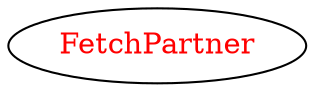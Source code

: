 digraph dependencyGraph {
 concentrate=true;
 ranksep="2.0";
 rankdir="LR"; 
 splines="ortho";
"FetchPartner" [fontcolor="red"];
}